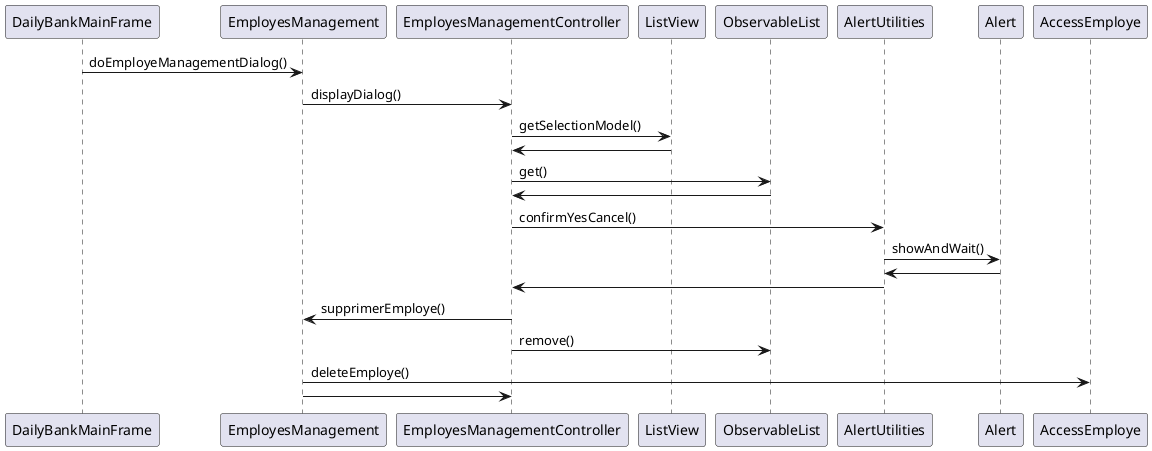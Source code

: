 @startuml Supprimer un employé

DailyBankMainFrame -> EmployesManagement : doEmployeManagementDialog()

EmployesManagement -> EmployesManagementController : displayDialog()

EmployesManagementController -> ListView : getSelectionModel()
EmployesManagementController <- ListView
EmployesManagementController -> ObservableList : get()
EmployesManagementController <- ObservableList
EmployesManagementController -> AlertUtilities : confirmYesCancel()

AlertUtilities -> Alert : showAndWait()
AlertUtilities <- Alert

EmployesManagementController <- AlertUtilities

EmployesManagement <- EmployesManagementController : supprimerEmploye()
EmployesManagementController -> ObservableList : remove()

EmployesManagement -> AccessEmploye : deleteEmploye()
EmployesManagement -> EmployesManagementController
@enduml